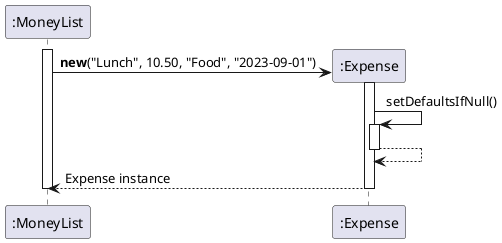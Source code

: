 @startuml Expense_Creation
participant MoneyList as ":MoneyList"
create Expense as ":Expense"

activate MoneyList
MoneyList -> Expense : **new**("Lunch", 10.50, "Food", "2023-09-01")
activate Expense

Expense -> Expense : setDefaultsIfNull()
activate Expense
Expense --> Expense:
deactivate Expense

Expense --> MoneyList : Expense instance
deactivate Expense
deactivate MoneyList
@enduml